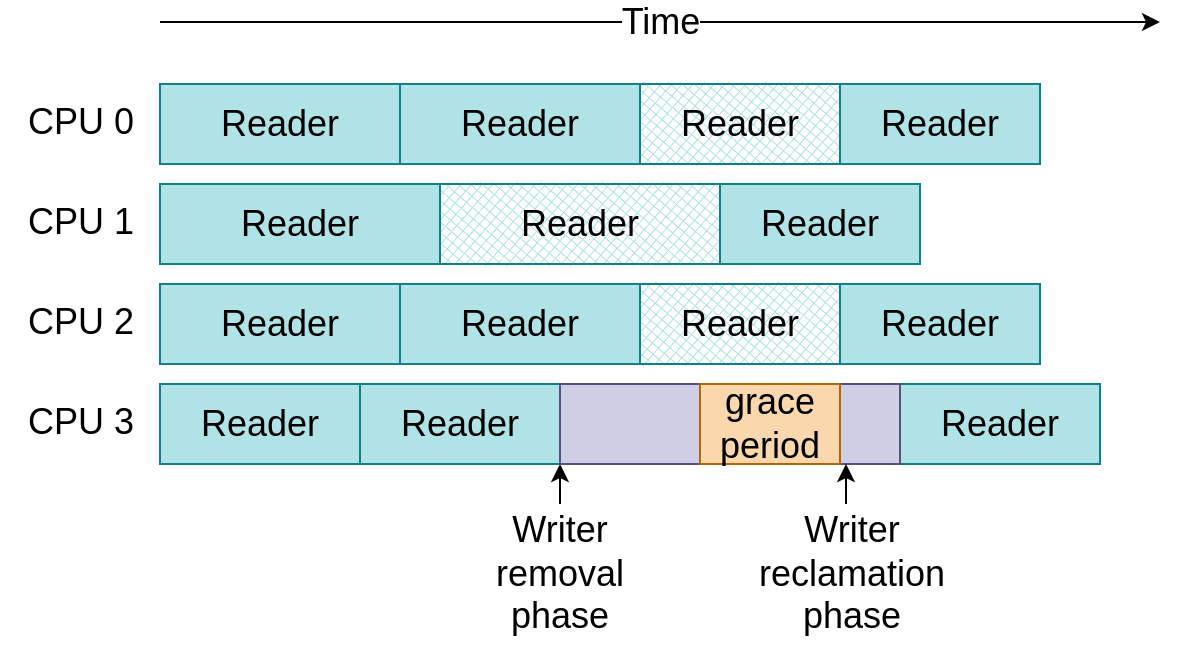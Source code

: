 <mxfile version="21.1.2" type="device">
  <diagram name="Page-1" id="xy8C6WgEvMx3RstazMXT">
    <mxGraphModel dx="1032" dy="762" grid="1" gridSize="10" guides="1" tooltips="1" connect="1" arrows="1" fold="1" page="1" pageScale="1" pageWidth="850" pageHeight="1100" math="0" shadow="0">
      <root>
        <mxCell id="0" />
        <mxCell id="1" parent="0" />
        <mxCell id="uiNYKlq5hg9iB2yBkHJZ-1" value="&lt;font style=&quot;font-size: 18px;&quot;&gt;CPU 0&lt;/font&gt;" style="text;html=1;align=center;verticalAlign=middle;resizable=0;points=[];autosize=1;strokeColor=none;fillColor=none;" parent="1" vertex="1">
          <mxGeometry x="20" y="130" width="80" height="40" as="geometry" />
        </mxCell>
        <mxCell id="uiNYKlq5hg9iB2yBkHJZ-2" value="&lt;font style=&quot;font-size: 18px;&quot;&gt;Reader&lt;/font&gt;" style="rounded=0;whiteSpace=wrap;html=1;fillColor=#b0e3e6;strokeColor=#0e8088;" parent="1" vertex="1">
          <mxGeometry x="100" y="131" width="120" height="40" as="geometry" />
        </mxCell>
        <mxCell id="uiNYKlq5hg9iB2yBkHJZ-3" value="&lt;font style=&quot;font-size: 18px;&quot;&gt;CPU 1&lt;/font&gt;" style="text;html=1;align=center;verticalAlign=middle;resizable=0;points=[];autosize=1;strokeColor=none;fillColor=none;" parent="1" vertex="1">
          <mxGeometry x="20" y="180" width="80" height="40" as="geometry" />
        </mxCell>
        <mxCell id="uiNYKlq5hg9iB2yBkHJZ-4" value="&lt;font style=&quot;font-size: 18px;&quot;&gt;Reader&lt;/font&gt;" style="rounded=0;whiteSpace=wrap;html=1;fillColor=#b0e3e6;strokeColor=#0e8088;" parent="1" vertex="1">
          <mxGeometry x="100" y="181" width="140" height="40" as="geometry" />
        </mxCell>
        <mxCell id="uiNYKlq5hg9iB2yBkHJZ-5" value="&lt;font style=&quot;font-size: 18px;&quot;&gt;CPU 2&lt;/font&gt;" style="text;html=1;align=center;verticalAlign=middle;resizable=0;points=[];autosize=1;strokeColor=none;fillColor=none;" parent="1" vertex="1">
          <mxGeometry x="20" y="230" width="80" height="40" as="geometry" />
        </mxCell>
        <mxCell id="uiNYKlq5hg9iB2yBkHJZ-6" value="&lt;font style=&quot;font-size: 18px;&quot;&gt;Reader&lt;/font&gt;" style="rounded=0;whiteSpace=wrap;html=1;fillColor=#b0e3e6;strokeColor=#0e8088;" parent="1" vertex="1">
          <mxGeometry x="100" y="231" width="120" height="40" as="geometry" />
        </mxCell>
        <mxCell id="uiNYKlq5hg9iB2yBkHJZ-7" value="&lt;font style=&quot;font-size: 18px;&quot;&gt;CPU 3&lt;/font&gt;" style="text;html=1;align=center;verticalAlign=middle;resizable=0;points=[];autosize=1;strokeColor=none;fillColor=none;" parent="1" vertex="1">
          <mxGeometry x="20" y="280" width="80" height="40" as="geometry" />
        </mxCell>
        <mxCell id="uiNYKlq5hg9iB2yBkHJZ-8" value="&lt;font style=&quot;font-size: 18px;&quot;&gt;Reader&lt;/font&gt;" style="rounded=0;whiteSpace=wrap;html=1;fillColor=#b0e3e6;strokeColor=#0e8088;" parent="1" vertex="1">
          <mxGeometry x="100" y="281" width="100" height="40" as="geometry" />
        </mxCell>
        <mxCell id="uiNYKlq5hg9iB2yBkHJZ-11" value="&lt;font style=&quot;font-size: 18px;&quot;&gt;Reader&lt;/font&gt;" style="rounded=0;whiteSpace=wrap;html=1;fillColor=#b0e3e6;strokeColor=#0e8088;fillStyle=auto;gradientColor=none;gradientDirection=east;" parent="1" vertex="1">
          <mxGeometry x="220" y="131" width="120" height="40" as="geometry" />
        </mxCell>
        <mxCell id="uiNYKlq5hg9iB2yBkHJZ-13" value="&lt;font style=&quot;font-size: 18px;&quot;&gt;Reader&lt;/font&gt;" style="rounded=0;whiteSpace=wrap;html=1;fillColor=#b0e3e6;strokeColor=#0e8088;fillStyle=cross-hatch;sketch=1;curveFitting=1;jiggle=0;" parent="1" vertex="1">
          <mxGeometry x="240" y="181" width="140" height="40" as="geometry" />
        </mxCell>
        <mxCell id="uiNYKlq5hg9iB2yBkHJZ-14" value="&lt;font style=&quot;font-size: 18px;&quot;&gt;Reader&lt;/font&gt;" style="rounded=0;whiteSpace=wrap;html=1;fillColor=#b0e3e6;strokeColor=#0e8088;fillStyle=auto;" parent="1" vertex="1">
          <mxGeometry x="220" y="231" width="120" height="40" as="geometry" />
        </mxCell>
        <mxCell id="uiNYKlq5hg9iB2yBkHJZ-15" value="&lt;font style=&quot;font-size: 18px;&quot;&gt;Reader&lt;/font&gt;" style="rounded=0;whiteSpace=wrap;html=1;fillColor=#b0e3e6;strokeColor=#0e8088;" parent="1" vertex="1">
          <mxGeometry x="200" y="281" width="100" height="40" as="geometry" />
        </mxCell>
        <mxCell id="uiNYKlq5hg9iB2yBkHJZ-17" value="" style="endArrow=classic;html=1;rounded=0;fontSize=18;" parent="1" edge="1">
          <mxGeometry relative="1" as="geometry">
            <mxPoint x="100" y="100" as="sourcePoint" />
            <mxPoint x="600" y="100" as="targetPoint" />
          </mxGeometry>
        </mxCell>
        <mxCell id="uiNYKlq5hg9iB2yBkHJZ-18" value="Time" style="edgeLabel;resizable=0;html=1;align=center;verticalAlign=middle;fontSize=18;" parent="uiNYKlq5hg9iB2yBkHJZ-17" connectable="0" vertex="1">
          <mxGeometry relative="1" as="geometry" />
        </mxCell>
        <mxCell id="uiNYKlq5hg9iB2yBkHJZ-20" value="" style="endArrow=classic;html=1;rounded=0;entryX=1;entryY=1;entryDx=0;entryDy=0;exitX=0.5;exitY=0;exitDx=0;exitDy=0;" parent="1" source="uiNYKlq5hg9iB2yBkHJZ-21" target="uiNYKlq5hg9iB2yBkHJZ-15" edge="1">
          <mxGeometry width="50" height="50" relative="1" as="geometry">
            <mxPoint x="420" y="440" as="sourcePoint" />
            <mxPoint x="470" y="390" as="targetPoint" />
            <Array as="points" />
          </mxGeometry>
        </mxCell>
        <mxCell id="uiNYKlq5hg9iB2yBkHJZ-21" value="&lt;font style=&quot;font-size: 18px;&quot;&gt;Writer&lt;br&gt;removal&lt;br&gt;phase&lt;/font&gt;" style="text;html=1;strokeColor=none;fillColor=none;align=center;verticalAlign=middle;whiteSpace=wrap;rounded=0;" parent="1" vertex="1">
          <mxGeometry x="270" y="341" width="60" height="70" as="geometry" />
        </mxCell>
        <mxCell id="uiNYKlq5hg9iB2yBkHJZ-28" value="&lt;font style=&quot;font-size: 18px;&quot;&gt;Reader&lt;/font&gt;" style="rounded=0;whiteSpace=wrap;html=1;fillColor=#b0e3e6;strokeColor=#0e8088;fillStyle=cross-hatch;sketch=1;curveFitting=1;jiggle=0;" parent="1" vertex="1">
          <mxGeometry x="340" y="131" width="100" height="40" as="geometry" />
        </mxCell>
        <mxCell id="uiNYKlq5hg9iB2yBkHJZ-29" value="&lt;font style=&quot;font-size: 18px;&quot;&gt;Reader&lt;/font&gt;" style="rounded=0;whiteSpace=wrap;html=1;fillColor=#b0e3e6;strokeColor=#0e8088;" parent="1" vertex="1">
          <mxGeometry x="440" y="131" width="100" height="40" as="geometry" />
        </mxCell>
        <mxCell id="uiNYKlq5hg9iB2yBkHJZ-30" value="&lt;font style=&quot;font-size: 18px;&quot;&gt;Reader&lt;/font&gt;" style="rounded=0;whiteSpace=wrap;html=1;fillColor=#b0e3e6;strokeColor=#0e8088;fillStyle=cross-hatch;sketch=1;curveFitting=1;jiggle=0;" parent="1" vertex="1">
          <mxGeometry x="340" y="231" width="100" height="40" as="geometry" />
        </mxCell>
        <mxCell id="uiNYKlq5hg9iB2yBkHJZ-31" value="&lt;font style=&quot;font-size: 18px;&quot;&gt;Reader&lt;/font&gt;" style="rounded=0;whiteSpace=wrap;html=1;fillColor=#b0e3e6;strokeColor=#0e8088;" parent="1" vertex="1">
          <mxGeometry x="470" y="281" width="100" height="40" as="geometry" />
        </mxCell>
        <mxCell id="CRpniOpfDWVHSU9CrWBY-1" value="" style="rounded=0;whiteSpace=wrap;html=1;fillColor=#d0cee2;strokeColor=#56517e;" parent="1" vertex="1">
          <mxGeometry x="300" y="281" width="70" height="40" as="geometry" />
        </mxCell>
        <mxCell id="CRpniOpfDWVHSU9CrWBY-5" value="&lt;font style=&quot;font-size: 18px;&quot;&gt;&lt;br&gt;&lt;/font&gt;" style="rounded=0;whiteSpace=wrap;html=1;fillColor=#d0cee2;strokeColor=#56517e;" parent="1" vertex="1">
          <mxGeometry x="440" y="281" width="30" height="40" as="geometry" />
        </mxCell>
        <mxCell id="CRpniOpfDWVHSU9CrWBY-6" value="&lt;font style=&quot;font-size: 18px;&quot;&gt;Reader&lt;/font&gt;" style="rounded=0;whiteSpace=wrap;html=1;fillColor=#b0e3e6;strokeColor=#0e8088;" parent="1" vertex="1">
          <mxGeometry x="440" y="231" width="100" height="40" as="geometry" />
        </mxCell>
        <mxCell id="CRpniOpfDWVHSU9CrWBY-9" value="&lt;font style=&quot;font-size: 18px;&quot;&gt;grace&lt;br&gt;period&lt;br&gt;&lt;/font&gt;" style="rounded=0;whiteSpace=wrap;html=1;fillColor=#fad7ac;strokeColor=#b46504;" parent="1" vertex="1">
          <mxGeometry x="370" y="281" width="70" height="40" as="geometry" />
        </mxCell>
        <mxCell id="CRpniOpfDWVHSU9CrWBY-10" value="&lt;font style=&quot;font-size: 18px;&quot;&gt;Reader&lt;/font&gt;" style="rounded=0;whiteSpace=wrap;html=1;fillColor=#b0e3e6;strokeColor=#0e8088;" parent="1" vertex="1">
          <mxGeometry x="380" y="181" width="100" height="40" as="geometry" />
        </mxCell>
        <mxCell id="CRpniOpfDWVHSU9CrWBY-11" value="&lt;font style=&quot;font-size: 18px;&quot;&gt;Writer reclamation phase&lt;br&gt;&lt;/font&gt;" style="text;html=1;strokeColor=none;fillColor=none;align=center;verticalAlign=middle;whiteSpace=wrap;rounded=0;" parent="1" vertex="1">
          <mxGeometry x="416" y="341" width="60" height="70" as="geometry" />
        </mxCell>
        <mxCell id="CRpniOpfDWVHSU9CrWBY-12" value="" style="endArrow=classic;html=1;rounded=0;entryX=1;entryY=1;entryDx=0;entryDy=0;exitX=0.5;exitY=0;exitDx=0;exitDy=0;" parent="1" edge="1">
          <mxGeometry width="50" height="50" relative="1" as="geometry">
            <mxPoint x="443" y="341" as="sourcePoint" />
            <mxPoint x="443" y="321" as="targetPoint" />
            <Array as="points" />
          </mxGeometry>
        </mxCell>
      </root>
    </mxGraphModel>
  </diagram>
</mxfile>
